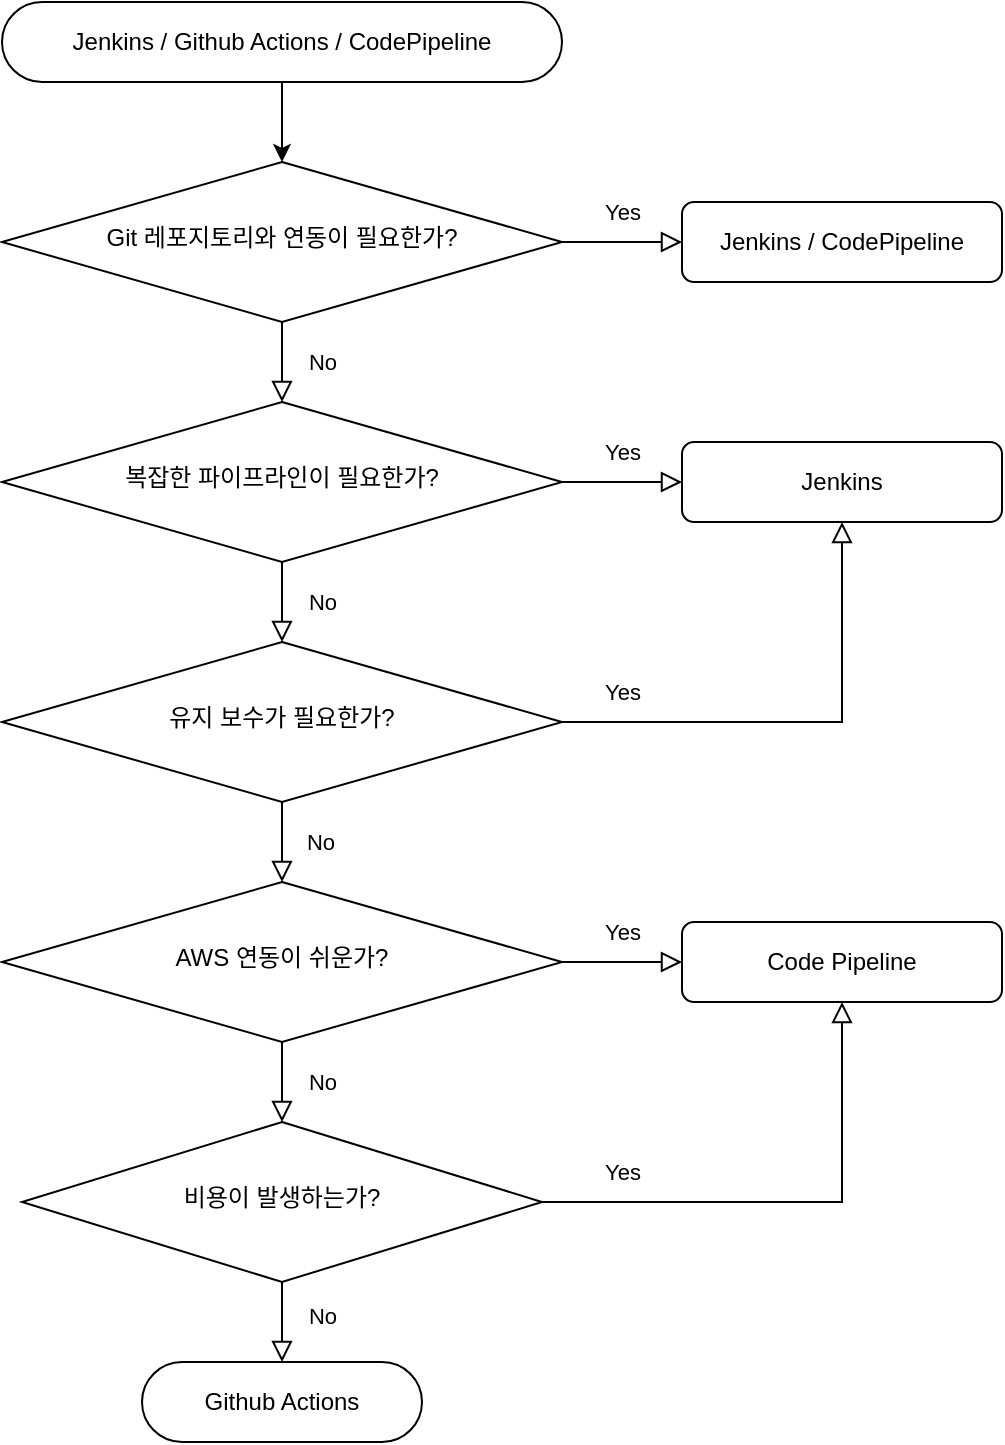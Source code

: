 <mxfile version="26.0.4">
  <diagram id="C5RBs43oDa-KdzZeNtuy" name="Page-1">
    <mxGraphModel dx="1860" dy="829" grid="1" gridSize="10" guides="1" tooltips="1" connect="1" arrows="1" fold="1" page="1" pageScale="1" pageWidth="827" pageHeight="1169" math="0" shadow="0">
      <root>
        <mxCell id="WIyWlLk6GJQsqaUBKTNV-0" />
        <mxCell id="WIyWlLk6GJQsqaUBKTNV-1" parent="WIyWlLk6GJQsqaUBKTNV-0" />
        <mxCell id="3_uoA49RaGnJNWb-uoNv-9" value="" style="edgeStyle=orthogonalEdgeStyle;rounded=0;orthogonalLoop=1;jettySize=auto;html=1;exitX=0.5;exitY=0.5;exitDx=0;exitDy=20;exitPerimeter=0;entryX=0.5;entryY=0;entryDx=0;entryDy=0;" edge="1" parent="WIyWlLk6GJQsqaUBKTNV-1" source="3_uoA49RaGnJNWb-uoNv-42" target="3_uoA49RaGnJNWb-uoNv-39">
          <mxGeometry relative="1" as="geometry">
            <mxPoint x="220" y="170" as="sourcePoint" />
            <mxPoint x="200" y="160" as="targetPoint" />
          </mxGeometry>
        </mxCell>
        <mxCell id="WIyWlLk6GJQsqaUBKTNV-4" value="No" style="rounded=0;html=1;jettySize=auto;orthogonalLoop=1;fontSize=11;endArrow=block;endFill=0;endSize=8;strokeWidth=1;shadow=0;labelBackgroundColor=none;edgeStyle=orthogonalEdgeStyle;entryX=0.5;entryY=0;entryDx=0;entryDy=0;exitX=0.5;exitY=1;exitDx=0;exitDy=0;" parent="WIyWlLk6GJQsqaUBKTNV-1" source="3_uoA49RaGnJNWb-uoNv-1" target="3_uoA49RaGnJNWb-uoNv-16" edge="1">
          <mxGeometry x="0.005" y="20" relative="1" as="geometry">
            <mxPoint as="offset" />
            <mxPoint x="220" y="614" as="targetPoint" />
          </mxGeometry>
        </mxCell>
        <mxCell id="WIyWlLk6GJQsqaUBKTNV-5" value="Yes" style="edgeStyle=orthogonalEdgeStyle;rounded=0;html=1;jettySize=auto;orthogonalLoop=1;fontSize=11;endArrow=block;endFill=0;endSize=8;strokeWidth=1;shadow=0;labelBackgroundColor=none;exitX=1;exitY=0.5;exitDx=0;exitDy=0;" parent="WIyWlLk6GJQsqaUBKTNV-1" source="WIyWlLk6GJQsqaUBKTNV-6" target="WIyWlLk6GJQsqaUBKTNV-7" edge="1">
          <mxGeometry y="15" relative="1" as="geometry">
            <mxPoint as="offset" />
            <mxPoint x="379" y="303" as="sourcePoint" />
          </mxGeometry>
        </mxCell>
        <mxCell id="WIyWlLk6GJQsqaUBKTNV-6" value="복잡한 파이프라인이 필요한가?" style="rhombus;whiteSpace=wrap;html=1;shadow=0;fontFamily=Helvetica;fontSize=12;align=center;strokeWidth=1;spacing=6;spacingTop=-4;" parent="WIyWlLk6GJQsqaUBKTNV-1" vertex="1">
          <mxGeometry x="60" y="240" width="280" height="80" as="geometry" />
        </mxCell>
        <mxCell id="WIyWlLk6GJQsqaUBKTNV-7" value="Jenkins" style="rounded=1;whiteSpace=wrap;html=1;fontSize=12;glass=0;strokeWidth=1;shadow=0;" parent="WIyWlLk6GJQsqaUBKTNV-1" vertex="1">
          <mxGeometry x="400" y="260" width="160" height="40" as="geometry" />
        </mxCell>
        <mxCell id="WIyWlLk6GJQsqaUBKTNV-8" value="No" style="rounded=0;html=1;jettySize=auto;orthogonalLoop=1;fontSize=11;endArrow=block;endFill=0;endSize=8;strokeWidth=1;shadow=0;labelBackgroundColor=none;edgeStyle=orthogonalEdgeStyle;exitX=0.5;exitY=1;exitDx=0;exitDy=0;entryX=0.5;entryY=0.5;entryDx=0;entryDy=-20;entryPerimeter=0;" parent="WIyWlLk6GJQsqaUBKTNV-1" source="3_uoA49RaGnJNWb-uoNv-16" target="3_uoA49RaGnJNWb-uoNv-43" edge="1">
          <mxGeometry x="-0.126" y="20" relative="1" as="geometry">
            <mxPoint y="-1" as="offset" />
            <mxPoint x="220" y="660" as="sourcePoint" />
            <mxPoint x="200" y="760" as="targetPoint" />
          </mxGeometry>
        </mxCell>
        <mxCell id="3_uoA49RaGnJNWb-uoNv-1" value="AWS 연동이 쉬운가?" style="rhombus;whiteSpace=wrap;html=1;shadow=0;fontFamily=Helvetica;fontSize=12;align=center;strokeWidth=1;spacing=6;spacingTop=-4;" vertex="1" parent="WIyWlLk6GJQsqaUBKTNV-1">
          <mxGeometry x="60" y="480" width="280" height="80" as="geometry" />
        </mxCell>
        <mxCell id="3_uoA49RaGnJNWb-uoNv-8" value="No" style="rounded=0;html=1;jettySize=auto;orthogonalLoop=1;fontSize=11;endArrow=block;endFill=0;endSize=8;strokeWidth=1;shadow=0;labelBackgroundColor=none;edgeStyle=orthogonalEdgeStyle;exitX=0.5;exitY=1;exitDx=0;exitDy=0;entryX=0.5;entryY=0;entryDx=0;entryDy=0;" edge="1" parent="WIyWlLk6GJQsqaUBKTNV-1" source="WIyWlLk6GJQsqaUBKTNV-6" target="3_uoA49RaGnJNWb-uoNv-21">
          <mxGeometry y="20" relative="1" as="geometry">
            <mxPoint as="offset" />
            <mxPoint x="230" y="488" as="sourcePoint" />
            <mxPoint x="220" y="388" as="targetPoint" />
            <Array as="points" />
          </mxGeometry>
        </mxCell>
        <mxCell id="3_uoA49RaGnJNWb-uoNv-14" value="Yes" style="edgeStyle=orthogonalEdgeStyle;rounded=0;html=1;jettySize=auto;orthogonalLoop=1;fontSize=11;endArrow=block;endFill=0;endSize=8;strokeWidth=1;shadow=0;labelBackgroundColor=none;exitX=1;exitY=0.5;exitDx=0;exitDy=0;" edge="1" target="3_uoA49RaGnJNWb-uoNv-15" parent="WIyWlLk6GJQsqaUBKTNV-1" source="3_uoA49RaGnJNWb-uoNv-1">
          <mxGeometry y="15" relative="1" as="geometry">
            <mxPoint as="offset" />
            <mxPoint x="350" y="485" as="sourcePoint" />
          </mxGeometry>
        </mxCell>
        <mxCell id="3_uoA49RaGnJNWb-uoNv-15" value="Code Pipeline" style="rounded=1;whiteSpace=wrap;html=1;fontSize=12;glass=0;strokeWidth=1;shadow=0;" vertex="1" parent="WIyWlLk6GJQsqaUBKTNV-1">
          <mxGeometry x="400" y="500" width="160" height="40" as="geometry" />
        </mxCell>
        <mxCell id="3_uoA49RaGnJNWb-uoNv-16" value="비용이 발생하는가?" style="rhombus;whiteSpace=wrap;html=1;shadow=0;fontFamily=Helvetica;fontSize=12;align=center;strokeWidth=1;spacing=6;spacingTop=-4;" vertex="1" parent="WIyWlLk6GJQsqaUBKTNV-1">
          <mxGeometry x="70" y="600" width="260" height="80" as="geometry" />
        </mxCell>
        <mxCell id="3_uoA49RaGnJNWb-uoNv-21" value="유지 보수가 필요한가?" style="rhombus;whiteSpace=wrap;html=1;shadow=0;fontFamily=Helvetica;fontSize=12;align=center;strokeWidth=1;spacing=6;spacingTop=-4;" vertex="1" parent="WIyWlLk6GJQsqaUBKTNV-1">
          <mxGeometry x="60" y="360" width="280" height="80" as="geometry" />
        </mxCell>
        <mxCell id="3_uoA49RaGnJNWb-uoNv-22" value="Yes" style="edgeStyle=orthogonalEdgeStyle;rounded=0;html=1;jettySize=auto;orthogonalLoop=1;fontSize=11;endArrow=block;endFill=0;endSize=8;strokeWidth=1;shadow=0;labelBackgroundColor=none;exitX=1;exitY=0.5;exitDx=0;exitDy=0;entryX=0.5;entryY=1;entryDx=0;entryDy=0;" edge="1" parent="WIyWlLk6GJQsqaUBKTNV-1" source="3_uoA49RaGnJNWb-uoNv-21" target="WIyWlLk6GJQsqaUBKTNV-7">
          <mxGeometry x="-0.75" y="15" relative="1" as="geometry">
            <mxPoint as="offset" />
            <mxPoint x="360" y="702" as="sourcePoint" />
            <mxPoint x="540" y="592" as="targetPoint" />
          </mxGeometry>
        </mxCell>
        <mxCell id="3_uoA49RaGnJNWb-uoNv-26" value="No" style="rounded=0;html=1;jettySize=auto;orthogonalLoop=1;fontSize=11;endArrow=block;endFill=0;endSize=8;strokeWidth=1;shadow=0;labelBackgroundColor=none;edgeStyle=orthogonalEdgeStyle;exitX=0.5;exitY=1;exitDx=0;exitDy=0;entryX=0.5;entryY=0;entryDx=0;entryDy=0;" edge="1" parent="WIyWlLk6GJQsqaUBKTNV-1" source="3_uoA49RaGnJNWb-uoNv-21" target="3_uoA49RaGnJNWb-uoNv-1">
          <mxGeometry x="0.048" y="19" relative="1" as="geometry">
            <mxPoint y="-1" as="offset" />
            <mxPoint x="220" y="442" as="sourcePoint" />
            <mxPoint x="220" y="472" as="targetPoint" />
            <Array as="points" />
          </mxGeometry>
        </mxCell>
        <mxCell id="3_uoA49RaGnJNWb-uoNv-29" value="Yes" style="edgeStyle=orthogonalEdgeStyle;rounded=0;html=1;jettySize=auto;orthogonalLoop=1;fontSize=11;endArrow=block;endFill=0;endSize=8;strokeWidth=1;shadow=0;labelBackgroundColor=none;exitX=1;exitY=0.5;exitDx=0;exitDy=0;entryX=0.5;entryY=1;entryDx=0;entryDy=0;" edge="1" parent="WIyWlLk6GJQsqaUBKTNV-1" source="3_uoA49RaGnJNWb-uoNv-16" target="3_uoA49RaGnJNWb-uoNv-15">
          <mxGeometry x="-0.68" y="15" relative="1" as="geometry">
            <mxPoint as="offset" />
            <mxPoint x="350" y="615" as="sourcePoint" />
            <mxPoint x="410" y="615.0" as="targetPoint" />
          </mxGeometry>
        </mxCell>
        <mxCell id="3_uoA49RaGnJNWb-uoNv-39" value="Git 레포지토리와 연동이 필요한가?" style="rhombus;whiteSpace=wrap;html=1;shadow=0;fontFamily=Helvetica;fontSize=12;align=center;strokeWidth=1;spacing=6;spacingTop=-4;" vertex="1" parent="WIyWlLk6GJQsqaUBKTNV-1">
          <mxGeometry x="60" y="120" width="280" height="80" as="geometry" />
        </mxCell>
        <mxCell id="3_uoA49RaGnJNWb-uoNv-40" value="No" style="rounded=0;html=1;jettySize=auto;orthogonalLoop=1;fontSize=11;endArrow=block;endFill=0;endSize=8;strokeWidth=1;shadow=0;labelBackgroundColor=none;edgeStyle=orthogonalEdgeStyle;exitX=0.5;exitY=1;exitDx=0;exitDy=0;entryX=0.5;entryY=0;entryDx=0;entryDy=0;" edge="1" parent="WIyWlLk6GJQsqaUBKTNV-1" source="3_uoA49RaGnJNWb-uoNv-39" target="WIyWlLk6GJQsqaUBKTNV-6">
          <mxGeometry y="20" relative="1" as="geometry">
            <mxPoint as="offset" />
            <mxPoint x="220" y="271" as="sourcePoint" />
            <mxPoint x="220" y="301" as="targetPoint" />
            <Array as="points" />
          </mxGeometry>
        </mxCell>
        <mxCell id="3_uoA49RaGnJNWb-uoNv-42" value="Jenkins / Github Actions / CodePipeline" style="html=1;dashed=0;whiteSpace=wrap;shape=mxgraph.dfd.start" vertex="1" parent="WIyWlLk6GJQsqaUBKTNV-1">
          <mxGeometry x="60" y="40" width="280" height="40" as="geometry" />
        </mxCell>
        <mxCell id="3_uoA49RaGnJNWb-uoNv-43" value="Github Actions" style="html=1;dashed=0;whiteSpace=wrap;shape=mxgraph.dfd.start" vertex="1" parent="WIyWlLk6GJQsqaUBKTNV-1">
          <mxGeometry x="130" y="720" width="140" height="40" as="geometry" />
        </mxCell>
        <mxCell id="3_uoA49RaGnJNWb-uoNv-44" value="Jenkins / CodePipeline" style="rounded=1;whiteSpace=wrap;html=1;fontSize=12;glass=0;strokeWidth=1;shadow=0;" vertex="1" parent="WIyWlLk6GJQsqaUBKTNV-1">
          <mxGeometry x="400" y="140" width="160" height="40" as="geometry" />
        </mxCell>
        <mxCell id="3_uoA49RaGnJNWb-uoNv-45" value="Yes" style="edgeStyle=orthogonalEdgeStyle;rounded=0;html=1;jettySize=auto;orthogonalLoop=1;fontSize=11;endArrow=block;endFill=0;endSize=8;strokeWidth=1;shadow=0;labelBackgroundColor=none;exitX=1;exitY=0.5;exitDx=0;exitDy=0;entryX=0;entryY=0.5;entryDx=0;entryDy=0;" edge="1" parent="WIyWlLk6GJQsqaUBKTNV-1" source="3_uoA49RaGnJNWb-uoNv-39" target="3_uoA49RaGnJNWb-uoNv-44">
          <mxGeometry y="15" relative="1" as="geometry">
            <mxPoint as="offset" />
            <mxPoint x="350" y="295" as="sourcePoint" />
            <mxPoint x="480" y="313" as="targetPoint" />
          </mxGeometry>
        </mxCell>
      </root>
    </mxGraphModel>
  </diagram>
</mxfile>
